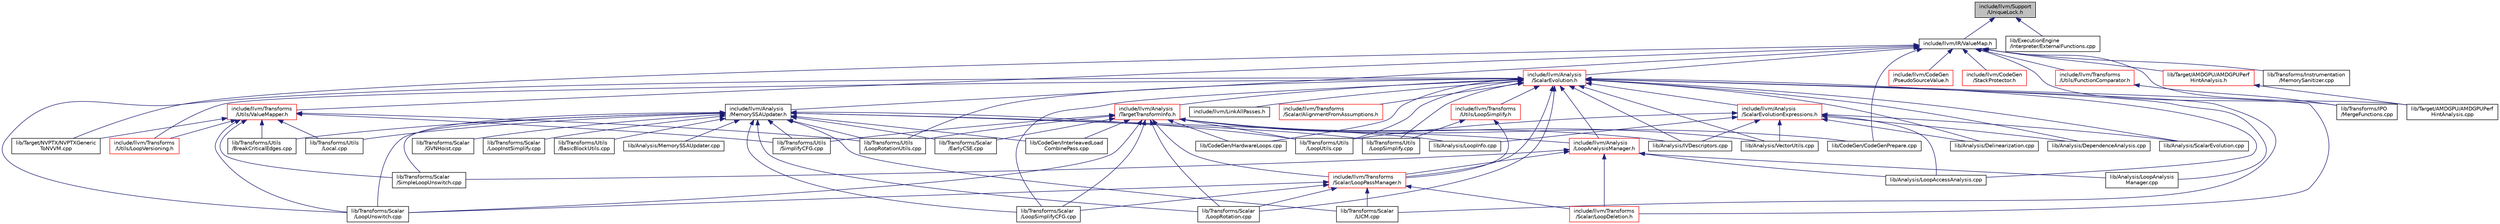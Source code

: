 digraph "include/llvm/Support/UniqueLock.h"
{
 // LATEX_PDF_SIZE
  bgcolor="transparent";
  edge [fontname="Helvetica",fontsize="10",labelfontname="Helvetica",labelfontsize="10"];
  node [fontname="Helvetica",fontsize="10",shape="box"];
  Node1 [label="include/llvm/Support\l/UniqueLock.h",height=0.2,width=0.4,color="black", fillcolor="grey75", style="filled", fontcolor="black",tooltip=" "];
  Node1 -> Node2 [dir="back",color="midnightblue",fontsize="10",style="solid",fontname="Helvetica"];
  Node2 [label="include/llvm/IR/ValueMap.h",height=0.2,width=0.4,color="black",URL="$ValueMap_8h.html",tooltip=" "];
  Node2 -> Node3 [dir="back",color="midnightblue",fontsize="10",style="solid",fontname="Helvetica"];
  Node3 [label="include/llvm/Analysis\l/MemorySSAUpdater.h",height=0.2,width=0.4,color="black",URL="$MemorySSAUpdater_8h.html",tooltip=" "];
  Node3 -> Node4 [dir="back",color="midnightblue",fontsize="10",style="solid",fontname="Helvetica"];
  Node4 [label="lib/Analysis/LoopInfo.cpp",height=0.2,width=0.4,color="black",URL="$LoopInfo_8cpp.html",tooltip=" "];
  Node3 -> Node5 [dir="back",color="midnightblue",fontsize="10",style="solid",fontname="Helvetica"];
  Node5 [label="lib/Analysis/MemorySSAUpdater.cpp",height=0.2,width=0.4,color="black",URL="$MemorySSAUpdater_8cpp.html",tooltip=" "];
  Node3 -> Node6 [dir="back",color="midnightblue",fontsize="10",style="solid",fontname="Helvetica"];
  Node6 [label="lib/CodeGen/InterleavedLoad\lCombinePass.cpp",height=0.2,width=0.4,color="black",URL="$InterleavedLoadCombinePass_8cpp.html",tooltip=" "];
  Node3 -> Node7 [dir="back",color="midnightblue",fontsize="10",style="solid",fontname="Helvetica"];
  Node7 [label="lib/Transforms/Scalar\l/EarlyCSE.cpp",height=0.2,width=0.4,color="black",URL="$EarlyCSE_8cpp.html",tooltip=" "];
  Node3 -> Node8 [dir="back",color="midnightblue",fontsize="10",style="solid",fontname="Helvetica"];
  Node8 [label="lib/Transforms/Scalar\l/GVNHoist.cpp",height=0.2,width=0.4,color="black",URL="$GVNHoist_8cpp.html",tooltip=" "];
  Node3 -> Node9 [dir="back",color="midnightblue",fontsize="10",style="solid",fontname="Helvetica"];
  Node9 [label="lib/Transforms/Scalar\l/LICM.cpp",height=0.2,width=0.4,color="black",URL="$LICM_8cpp.html",tooltip=" "];
  Node3 -> Node10 [dir="back",color="midnightblue",fontsize="10",style="solid",fontname="Helvetica"];
  Node10 [label="lib/Transforms/Scalar\l/LoopInstSimplify.cpp",height=0.2,width=0.4,color="black",URL="$LoopInstSimplify_8cpp.html",tooltip=" "];
  Node3 -> Node11 [dir="back",color="midnightblue",fontsize="10",style="solid",fontname="Helvetica"];
  Node11 [label="lib/Transforms/Scalar\l/LoopRotation.cpp",height=0.2,width=0.4,color="black",URL="$LoopRotation_8cpp.html",tooltip=" "];
  Node3 -> Node12 [dir="back",color="midnightblue",fontsize="10",style="solid",fontname="Helvetica"];
  Node12 [label="lib/Transforms/Scalar\l/LoopSimplifyCFG.cpp",height=0.2,width=0.4,color="black",URL="$LoopSimplifyCFG_8cpp.html",tooltip=" "];
  Node3 -> Node13 [dir="back",color="midnightblue",fontsize="10",style="solid",fontname="Helvetica"];
  Node13 [label="lib/Transforms/Scalar\l/LoopUnswitch.cpp",height=0.2,width=0.4,color="black",URL="$LoopUnswitch_8cpp.html",tooltip=" "];
  Node3 -> Node14 [dir="back",color="midnightblue",fontsize="10",style="solid",fontname="Helvetica"];
  Node14 [label="lib/Transforms/Scalar\l/SimpleLoopUnswitch.cpp",height=0.2,width=0.4,color="black",URL="$SimpleLoopUnswitch_8cpp.html",tooltip=" "];
  Node3 -> Node15 [dir="back",color="midnightblue",fontsize="10",style="solid",fontname="Helvetica"];
  Node15 [label="lib/Transforms/Utils\l/BasicBlockUtils.cpp",height=0.2,width=0.4,color="black",URL="$BasicBlockUtils_8cpp.html",tooltip=" "];
  Node3 -> Node16 [dir="back",color="midnightblue",fontsize="10",style="solid",fontname="Helvetica"];
  Node16 [label="lib/Transforms/Utils\l/BreakCriticalEdges.cpp",height=0.2,width=0.4,color="black",URL="$BreakCriticalEdges_8cpp.html",tooltip=" "];
  Node3 -> Node17 [dir="back",color="midnightblue",fontsize="10",style="solid",fontname="Helvetica"];
  Node17 [label="lib/Transforms/Utils\l/Local.cpp",height=0.2,width=0.4,color="black",URL="$Local_8cpp.html",tooltip=" "];
  Node3 -> Node18 [dir="back",color="midnightblue",fontsize="10",style="solid",fontname="Helvetica"];
  Node18 [label="lib/Transforms/Utils\l/LoopRotationUtils.cpp",height=0.2,width=0.4,color="black",URL="$LoopRotationUtils_8cpp.html",tooltip=" "];
  Node3 -> Node19 [dir="back",color="midnightblue",fontsize="10",style="solid",fontname="Helvetica"];
  Node19 [label="lib/Transforms/Utils\l/LoopSimplify.cpp",height=0.2,width=0.4,color="black",URL="$LoopSimplify_8cpp.html",tooltip=" "];
  Node3 -> Node20 [dir="back",color="midnightblue",fontsize="10",style="solid",fontname="Helvetica"];
  Node20 [label="lib/Transforms/Utils\l/LoopUtils.cpp",height=0.2,width=0.4,color="black",URL="$LoopUtils_8cpp.html",tooltip=" "];
  Node3 -> Node21 [dir="back",color="midnightblue",fontsize="10",style="solid",fontname="Helvetica"];
  Node21 [label="lib/Transforms/Utils\l/SimplifyCFG.cpp",height=0.2,width=0.4,color="black",URL="$SimplifyCFG_8cpp.html",tooltip=" "];
  Node2 -> Node22 [dir="back",color="midnightblue",fontsize="10",style="solid",fontname="Helvetica"];
  Node22 [label="include/llvm/Analysis\l/ScalarEvolution.h",height=0.2,width=0.4,color="red",URL="$ScalarEvolution_8h.html",tooltip=" "];
  Node22 -> Node23 [dir="back",color="midnightblue",fontsize="10",style="solid",fontname="Helvetica"];
  Node23 [label="include/llvm/Analysis\l/LoopAnalysisManager.h",height=0.2,width=0.4,color="red",URL="$LoopAnalysisManager_8h.html",tooltip="This header provides classes for managing per-loop analyses."];
  Node23 -> Node119 [dir="back",color="midnightblue",fontsize="10",style="solid",fontname="Helvetica"];
  Node119 [label="include/llvm/Transforms\l/Scalar/LoopDeletion.h",height=0.2,width=0.4,color="red",URL="$LoopDeletion_8h.html",tooltip=" "];
  Node23 -> Node123 [dir="back",color="midnightblue",fontsize="10",style="solid",fontname="Helvetica"];
  Node123 [label="include/llvm/Transforms\l/Scalar/LoopPassManager.h",height=0.2,width=0.4,color="red",URL="$LoopPassManager_8h.html",tooltip="This header provides classes for managing a pipeline of passes over loops in LLVM IR."];
  Node123 -> Node119 [dir="back",color="midnightblue",fontsize="10",style="solid",fontname="Helvetica"];
  Node123 -> Node9 [dir="back",color="midnightblue",fontsize="10",style="solid",fontname="Helvetica"];
  Node123 -> Node11 [dir="back",color="midnightblue",fontsize="10",style="solid",fontname="Helvetica"];
  Node123 -> Node12 [dir="back",color="midnightblue",fontsize="10",style="solid",fontname="Helvetica"];
  Node123 -> Node13 [dir="back",color="midnightblue",fontsize="10",style="solid",fontname="Helvetica"];
  Node23 -> Node79 [dir="back",color="midnightblue",fontsize="10",style="solid",fontname="Helvetica"];
  Node79 [label="lib/Analysis/LoopAccessAnalysis.cpp",height=0.2,width=0.4,color="black",URL="$LoopAccessAnalysis_8cpp.html",tooltip=" "];
  Node23 -> Node147 [dir="back",color="midnightblue",fontsize="10",style="solid",fontname="Helvetica"];
  Node147 [label="lib/Analysis/LoopAnalysis\lManager.cpp",height=0.2,width=0.4,color="black",URL="$LoopAnalysisManager_8cpp.html",tooltip=" "];
  Node23 -> Node14 [dir="back",color="midnightblue",fontsize="10",style="solid",fontname="Helvetica"];
  Node22 -> Node150 [dir="back",color="midnightblue",fontsize="10",style="solid",fontname="Helvetica"];
  Node150 [label="include/llvm/Analysis\l/ScalarEvolutionExpressions.h",height=0.2,width=0.4,color="red",URL="$ScalarEvolutionExpressions_8h.html",tooltip=" "];
  Node150 -> Node170 [dir="back",color="midnightblue",fontsize="10",style="solid",fontname="Helvetica"];
  Node170 [label="lib/Analysis/Delinearization.cpp",height=0.2,width=0.4,color="black",URL="$Delinearization_8cpp.html",tooltip=" "];
  Node150 -> Node171 [dir="back",color="midnightblue",fontsize="10",style="solid",fontname="Helvetica"];
  Node171 [label="lib/Analysis/DependenceAnalysis.cpp",height=0.2,width=0.4,color="black",URL="$DependenceAnalysis_8cpp.html",tooltip=" "];
  Node150 -> Node156 [dir="back",color="midnightblue",fontsize="10",style="solid",fontname="Helvetica"];
  Node156 [label="lib/Analysis/IVDescriptors.cpp",height=0.2,width=0.4,color="black",URL="$IVDescriptors_8cpp.html",tooltip=" "];
  Node150 -> Node79 [dir="back",color="midnightblue",fontsize="10",style="solid",fontname="Helvetica"];
  Node150 -> Node4 [dir="back",color="midnightblue",fontsize="10",style="solid",fontname="Helvetica"];
  Node150 -> Node172 [dir="back",color="midnightblue",fontsize="10",style="solid",fontname="Helvetica"];
  Node172 [label="lib/Analysis/ScalarEvolution.cpp",height=0.2,width=0.4,color="black",URL="$ScalarEvolution_8cpp.html",tooltip=" "];
  Node150 -> Node80 [dir="back",color="midnightblue",fontsize="10",style="solid",fontname="Helvetica"];
  Node80 [label="lib/Analysis/VectorUtils.cpp",height=0.2,width=0.4,color="black",URL="$VectorUtils_8cpp.html",tooltip=" "];
  Node150 -> Node20 [dir="back",color="midnightblue",fontsize="10",style="solid",fontname="Helvetica"];
  Node22 -> Node181 [dir="back",color="midnightblue",fontsize="10",style="solid",fontname="Helvetica"];
  Node181 [label="include/llvm/Analysis\l/TargetTransformInfo.h",height=0.2,width=0.4,color="red",URL="$TargetTransformInfo_8h.html",tooltip="This pass exposes codegen information to IR-level passes."];
  Node181 -> Node23 [dir="back",color="midnightblue",fontsize="10",style="solid",fontname="Helvetica"];
  Node181 -> Node123 [dir="back",color="midnightblue",fontsize="10",style="solid",fontname="Helvetica"];
  Node181 -> Node156 [dir="back",color="midnightblue",fontsize="10",style="solid",fontname="Helvetica"];
  Node181 -> Node80 [dir="back",color="midnightblue",fontsize="10",style="solid",fontname="Helvetica"];
  Node181 -> Node81 [dir="back",color="midnightblue",fontsize="10",style="solid",fontname="Helvetica"];
  Node81 [label="lib/CodeGen/CodeGenPrepare.cpp",height=0.2,width=0.4,color="black",URL="$CodeGenPrepare_8cpp.html",tooltip=" "];
  Node181 -> Node161 [dir="back",color="midnightblue",fontsize="10",style="solid",fontname="Helvetica"];
  Node161 [label="lib/CodeGen/HardwareLoops.cpp",height=0.2,width=0.4,color="black",URL="$HardwareLoops_8cpp.html",tooltip="Insert hardware loop intrinsics into loops which are deemed profitable by the target,..."];
  Node181 -> Node6 [dir="back",color="midnightblue",fontsize="10",style="solid",fontname="Helvetica"];
  Node181 -> Node7 [dir="back",color="midnightblue",fontsize="10",style="solid",fontname="Helvetica"];
  Node181 -> Node11 [dir="back",color="midnightblue",fontsize="10",style="solid",fontname="Helvetica"];
  Node181 -> Node12 [dir="back",color="midnightblue",fontsize="10",style="solid",fontname="Helvetica"];
  Node181 -> Node13 [dir="back",color="midnightblue",fontsize="10",style="solid",fontname="Helvetica"];
  Node181 -> Node18 [dir="back",color="midnightblue",fontsize="10",style="solid",fontname="Helvetica"];
  Node181 -> Node20 [dir="back",color="midnightblue",fontsize="10",style="solid",fontname="Helvetica"];
  Node181 -> Node21 [dir="back",color="midnightblue",fontsize="10",style="solid",fontname="Helvetica"];
  Node22 -> Node154 [dir="back",color="midnightblue",fontsize="10",style="solid",fontname="Helvetica"];
  Node154 [label="include/llvm/LinkAllPasses.h",height=0.2,width=0.4,color="black",URL="$LinkAllPasses_8h.html",tooltip=" "];
  Node22 -> Node284 [dir="back",color="midnightblue",fontsize="10",style="solid",fontname="Helvetica"];
  Node284 [label="include/llvm/Transforms\l/Scalar/AlignmentFromAssumptions.h",height=0.2,width=0.4,color="red",URL="$AlignmentFromAssumptions_8h.html",tooltip=" "];
  Node22 -> Node119 [dir="back",color="midnightblue",fontsize="10",style="solid",fontname="Helvetica"];
  Node22 -> Node123 [dir="back",color="midnightblue",fontsize="10",style="solid",fontname="Helvetica"];
  Node22 -> Node285 [dir="back",color="midnightblue",fontsize="10",style="solid",fontname="Helvetica"];
  Node285 [label="include/llvm/Transforms\l/Utils/LoopSimplify.h",height=0.2,width=0.4,color="red",URL="$LoopSimplify_8h.html",tooltip=" "];
  Node285 -> Node123 [dir="back",color="midnightblue",fontsize="10",style="solid",fontname="Helvetica"];
  Node285 -> Node19 [dir="back",color="midnightblue",fontsize="10",style="solid",fontname="Helvetica"];
  Node22 -> Node108 [dir="back",color="midnightblue",fontsize="10",style="solid",fontname="Helvetica"];
  Node108 [label="include/llvm/Transforms\l/Utils/LoopVersioning.h",height=0.2,width=0.4,color="red",URL="$LoopVersioning_8h.html",tooltip=" "];
  Node22 -> Node170 [dir="back",color="midnightblue",fontsize="10",style="solid",fontname="Helvetica"];
  Node22 -> Node171 [dir="back",color="midnightblue",fontsize="10",style="solid",fontname="Helvetica"];
  Node22 -> Node156 [dir="back",color="midnightblue",fontsize="10",style="solid",fontname="Helvetica"];
  Node22 -> Node79 [dir="back",color="midnightblue",fontsize="10",style="solid",fontname="Helvetica"];
  Node22 -> Node147 [dir="back",color="midnightblue",fontsize="10",style="solid",fontname="Helvetica"];
  Node22 -> Node172 [dir="back",color="midnightblue",fontsize="10",style="solid",fontname="Helvetica"];
  Node22 -> Node80 [dir="back",color="midnightblue",fontsize="10",style="solid",fontname="Helvetica"];
  Node22 -> Node161 [dir="back",color="midnightblue",fontsize="10",style="solid",fontname="Helvetica"];
  Node22 -> Node9 [dir="back",color="midnightblue",fontsize="10",style="solid",fontname="Helvetica"];
  Node22 -> Node11 [dir="back",color="midnightblue",fontsize="10",style="solid",fontname="Helvetica"];
  Node22 -> Node12 [dir="back",color="midnightblue",fontsize="10",style="solid",fontname="Helvetica"];
  Node22 -> Node13 [dir="back",color="midnightblue",fontsize="10",style="solid",fontname="Helvetica"];
  Node22 -> Node18 [dir="back",color="midnightblue",fontsize="10",style="solid",fontname="Helvetica"];
  Node22 -> Node19 [dir="back",color="midnightblue",fontsize="10",style="solid",fontname="Helvetica"];
  Node22 -> Node20 [dir="back",color="midnightblue",fontsize="10",style="solid",fontname="Helvetica"];
  Node2 -> Node288 [dir="back",color="midnightblue",fontsize="10",style="solid",fontname="Helvetica"];
  Node288 [label="include/llvm/CodeGen\l/PseudoSourceValue.h",height=0.2,width=0.4,color="red",URL="$PseudoSourceValue_8h.html",tooltip=" "];
  Node2 -> Node1261 [dir="back",color="midnightblue",fontsize="10",style="solid",fontname="Helvetica"];
  Node1261 [label="include/llvm/CodeGen\l/StackProtector.h",height=0.2,width=0.4,color="red",URL="$StackProtector_8h.html",tooltip=" "];
  Node2 -> Node1263 [dir="back",color="midnightblue",fontsize="10",style="solid",fontname="Helvetica"];
  Node1263 [label="include/llvm/Transforms\l/Utils/FunctionComparator.h",height=0.2,width=0.4,color="red",URL="$FunctionComparator_8h.html",tooltip=" "];
  Node1263 -> Node1264 [dir="back",color="midnightblue",fontsize="10",style="solid",fontname="Helvetica"];
  Node1264 [label="lib/Transforms/IPO\l/MergeFunctions.cpp",height=0.2,width=0.4,color="black",URL="$MergeFunctions_8cpp.html",tooltip=" "];
  Node2 -> Node1266 [dir="back",color="midnightblue",fontsize="10",style="solid",fontname="Helvetica"];
  Node1266 [label="include/llvm/Transforms\l/Utils/ValueMapper.h",height=0.2,width=0.4,color="red",URL="$ValueMapper_8h.html",tooltip=" "];
  Node1266 -> Node108 [dir="back",color="midnightblue",fontsize="10",style="solid",fontname="Helvetica"];
  Node1266 -> Node1291 [dir="back",color="midnightblue",fontsize="10",style="solid",fontname="Helvetica"];
  Node1291 [label="lib/Target/NVPTX/NVPTXGeneric\lToNVVM.cpp",height=0.2,width=0.4,color="black",URL="$NVPTXGenericToNVVM_8cpp.html",tooltip=" "];
  Node1266 -> Node13 [dir="back",color="midnightblue",fontsize="10",style="solid",fontname="Helvetica"];
  Node1266 -> Node14 [dir="back",color="midnightblue",fontsize="10",style="solid",fontname="Helvetica"];
  Node1266 -> Node16 [dir="back",color="midnightblue",fontsize="10",style="solid",fontname="Helvetica"];
  Node1266 -> Node17 [dir="back",color="midnightblue",fontsize="10",style="solid",fontname="Helvetica"];
  Node1266 -> Node18 [dir="back",color="midnightblue",fontsize="10",style="solid",fontname="Helvetica"];
  Node1266 -> Node21 [dir="back",color="midnightblue",fontsize="10",style="solid",fontname="Helvetica"];
  Node2 -> Node81 [dir="back",color="midnightblue",fontsize="10",style="solid",fontname="Helvetica"];
  Node2 -> Node1118 [dir="back",color="midnightblue",fontsize="10",style="solid",fontname="Helvetica"];
  Node1118 [label="lib/Target/AMDGPU/AMDGPUPerf\lHintAnalysis.cpp",height=0.2,width=0.4,color="black",URL="$AMDGPUPerfHintAnalysis_8cpp.html",tooltip="Analyzes if a function potentially memory bound and if a kernel kernel may benefit from limiting numb..."];
  Node2 -> Node1293 [dir="back",color="midnightblue",fontsize="10",style="solid",fontname="Helvetica"];
  Node1293 [label="lib/Target/AMDGPU/AMDGPUPerf\lHintAnalysis.h",height=0.2,width=0.4,color="red",URL="$AMDGPUPerfHintAnalysis_8h.html",tooltip="Analyzes if a function potentially memory bound and if a kernel kernel may benefit from limiting numb..."];
  Node1293 -> Node1118 [dir="back",color="midnightblue",fontsize="10",style="solid",fontname="Helvetica"];
  Node2 -> Node1291 [dir="back",color="midnightblue",fontsize="10",style="solid",fontname="Helvetica"];
  Node2 -> Node1264 [dir="back",color="midnightblue",fontsize="10",style="solid",fontname="Helvetica"];
  Node2 -> Node1294 [dir="back",color="midnightblue",fontsize="10",style="solid",fontname="Helvetica"];
  Node1294 [label="lib/Transforms/Instrumentation\l/MemorySanitizer.cpp",height=0.2,width=0.4,color="black",URL="$MemorySanitizer_8cpp.html",tooltip="This file is a part of MemorySanitizer, a detector of uninitialized reads."];
  Node1 -> Node1295 [dir="back",color="midnightblue",fontsize="10",style="solid",fontname="Helvetica"];
  Node1295 [label="lib/ExecutionEngine\l/Interpreter/ExternalFunctions.cpp",height=0.2,width=0.4,color="black",URL="$ExternalFunctions_8cpp.html",tooltip=" "];
}
